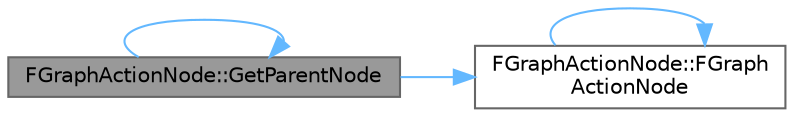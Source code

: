 digraph "FGraphActionNode::GetParentNode"
{
 // INTERACTIVE_SVG=YES
 // LATEX_PDF_SIZE
  bgcolor="transparent";
  edge [fontname=Helvetica,fontsize=10,labelfontname=Helvetica,labelfontsize=10];
  node [fontname=Helvetica,fontsize=10,shape=box,height=0.2,width=0.4];
  rankdir="LR";
  Node1 [id="Node000001",label="FGraphActionNode::GetParentNode",height=0.2,width=0.4,color="gray40", fillcolor="grey60", style="filled", fontcolor="black",tooltip="Returns a WeakPtr to the Parent Node."];
  Node1 -> Node2 [id="edge1_Node000001_Node000002",color="steelblue1",style="solid",tooltip=" "];
  Node2 [id="Node000002",label="FGraphActionNode::FGraph\lActionNode",height=0.2,width=0.4,color="grey40", fillcolor="white", style="filled",URL="$db/deb/structFGraphActionNode.html#a4335680cce7a0c3584ba449a31f9eed1",tooltip=" "];
  Node2 -> Node2 [id="edge2_Node000002_Node000002",color="steelblue1",style="solid",tooltip=" "];
  Node1 -> Node1 [id="edge3_Node000001_Node000001",color="steelblue1",style="solid",tooltip=" "];
}
